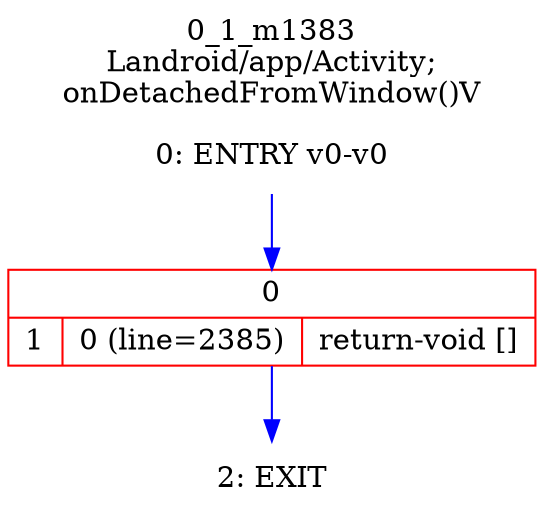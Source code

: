digraph G {
rankdir=UD;
labelloc=t;
label="0_1_m1383\nLandroid/app/Activity;
onDetachedFromWindow()V";
0[label="0: ENTRY v0-v0",shape=plaintext];
1[label="{0|{1|0 (line=2385)|return-void []\l}}",shape=record, color=red];
2[label="2: EXIT",shape=plaintext];
0->1 [color=blue, fontcolor=blue,weight=100, taillabel=""];
1->2 [color=blue, fontcolor=blue,weight=100, taillabel=""];
}
